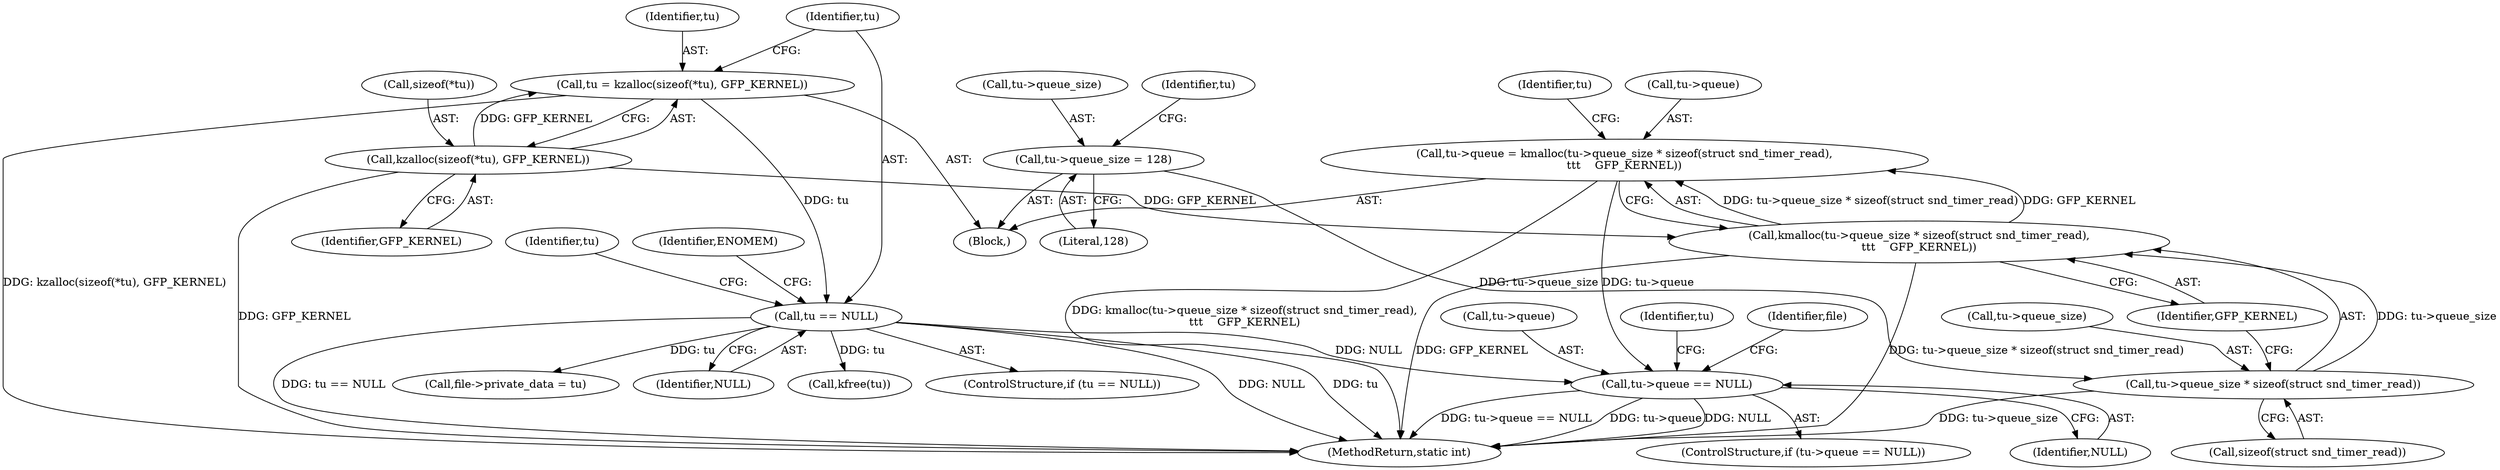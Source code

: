 digraph "0_linux_af368027a49a751d6ff4ee9e3f9961f35bb4fede_0@pointer" {
"1000169" [label="(Call,tu->queue == NULL)"];
"1000156" [label="(Call,tu->queue = kmalloc(tu->queue_size * sizeof(struct snd_timer_read),\n\t\t\t    GFP_KERNEL))"];
"1000160" [label="(Call,kmalloc(tu->queue_size * sizeof(struct snd_timer_read),\n\t\t\t    GFP_KERNEL))"];
"1000161" [label="(Call,tu->queue_size * sizeof(struct snd_timer_read))"];
"1000151" [label="(Call,tu->queue_size = 128)"];
"1000119" [label="(Call,kzalloc(sizeof(*tu), GFP_KERNEL))"];
"1000125" [label="(Call,tu == NULL)"];
"1000117" [label="(Call,tu = kzalloc(sizeof(*tu), GFP_KERNEL))"];
"1000120" [label="(Call,sizeof(*tu))"];
"1000124" [label="(ControlStructure,if (tu == NULL))"];
"1000171" [label="(Identifier,tu)"];
"1000176" [label="(Identifier,tu)"];
"1000151" [label="(Call,tu->queue_size = 128)"];
"1000126" [label="(Identifier,tu)"];
"1000160" [label="(Call,kmalloc(tu->queue_size * sizeof(struct snd_timer_read),\n\t\t\t    GFP_KERNEL))"];
"1000162" [label="(Call,tu->queue_size)"];
"1000167" [label="(Identifier,GFP_KERNEL)"];
"1000156" [label="(Call,tu->queue = kmalloc(tu->queue_size * sizeof(struct snd_timer_read),\n\t\t\t    GFP_KERNEL))"];
"1000165" [label="(Call,sizeof(struct snd_timer_read))"];
"1000152" [label="(Call,tu->queue_size)"];
"1000127" [label="(Identifier,NULL)"];
"1000180" [label="(Call,file->private_data = tu)"];
"1000175" [label="(Call,kfree(tu))"];
"1000118" [label="(Identifier,tu)"];
"1000119" [label="(Call,kzalloc(sizeof(*tu), GFP_KERNEL))"];
"1000157" [label="(Call,tu->queue)"];
"1000182" [label="(Identifier,file)"];
"1000125" [label="(Call,tu == NULL)"];
"1000170" [label="(Call,tu->queue)"];
"1000161" [label="(Call,tu->queue_size * sizeof(struct snd_timer_read))"];
"1000187" [label="(MethodReturn,static int)"];
"1000173" [label="(Identifier,NULL)"];
"1000155" [label="(Literal,128)"];
"1000158" [label="(Identifier,tu)"];
"1000123" [label="(Identifier,GFP_KERNEL)"];
"1000134" [label="(Identifier,tu)"];
"1000169" [label="(Call,tu->queue == NULL)"];
"1000103" [label="(Block,)"];
"1000117" [label="(Call,tu = kzalloc(sizeof(*tu), GFP_KERNEL))"];
"1000168" [label="(ControlStructure,if (tu->queue == NULL))"];
"1000130" [label="(Identifier,ENOMEM)"];
"1000169" -> "1000168"  [label="AST: "];
"1000169" -> "1000173"  [label="CFG: "];
"1000170" -> "1000169"  [label="AST: "];
"1000173" -> "1000169"  [label="AST: "];
"1000176" -> "1000169"  [label="CFG: "];
"1000182" -> "1000169"  [label="CFG: "];
"1000169" -> "1000187"  [label="DDG: tu->queue == NULL"];
"1000169" -> "1000187"  [label="DDG: tu->queue"];
"1000169" -> "1000187"  [label="DDG: NULL"];
"1000156" -> "1000169"  [label="DDG: tu->queue"];
"1000125" -> "1000169"  [label="DDG: NULL"];
"1000156" -> "1000103"  [label="AST: "];
"1000156" -> "1000160"  [label="CFG: "];
"1000157" -> "1000156"  [label="AST: "];
"1000160" -> "1000156"  [label="AST: "];
"1000171" -> "1000156"  [label="CFG: "];
"1000156" -> "1000187"  [label="DDG: kmalloc(tu->queue_size * sizeof(struct snd_timer_read),\n\t\t\t    GFP_KERNEL)"];
"1000160" -> "1000156"  [label="DDG: tu->queue_size * sizeof(struct snd_timer_read)"];
"1000160" -> "1000156"  [label="DDG: GFP_KERNEL"];
"1000160" -> "1000167"  [label="CFG: "];
"1000161" -> "1000160"  [label="AST: "];
"1000167" -> "1000160"  [label="AST: "];
"1000160" -> "1000187"  [label="DDG: GFP_KERNEL"];
"1000160" -> "1000187"  [label="DDG: tu->queue_size * sizeof(struct snd_timer_read)"];
"1000161" -> "1000160"  [label="DDG: tu->queue_size"];
"1000119" -> "1000160"  [label="DDG: GFP_KERNEL"];
"1000161" -> "1000165"  [label="CFG: "];
"1000162" -> "1000161"  [label="AST: "];
"1000165" -> "1000161"  [label="AST: "];
"1000167" -> "1000161"  [label="CFG: "];
"1000161" -> "1000187"  [label="DDG: tu->queue_size"];
"1000151" -> "1000161"  [label="DDG: tu->queue_size"];
"1000151" -> "1000103"  [label="AST: "];
"1000151" -> "1000155"  [label="CFG: "];
"1000152" -> "1000151"  [label="AST: "];
"1000155" -> "1000151"  [label="AST: "];
"1000158" -> "1000151"  [label="CFG: "];
"1000119" -> "1000117"  [label="AST: "];
"1000119" -> "1000123"  [label="CFG: "];
"1000120" -> "1000119"  [label="AST: "];
"1000123" -> "1000119"  [label="AST: "];
"1000117" -> "1000119"  [label="CFG: "];
"1000119" -> "1000187"  [label="DDG: GFP_KERNEL"];
"1000119" -> "1000117"  [label="DDG: GFP_KERNEL"];
"1000125" -> "1000124"  [label="AST: "];
"1000125" -> "1000127"  [label="CFG: "];
"1000126" -> "1000125"  [label="AST: "];
"1000127" -> "1000125"  [label="AST: "];
"1000130" -> "1000125"  [label="CFG: "];
"1000134" -> "1000125"  [label="CFG: "];
"1000125" -> "1000187"  [label="DDG: tu == NULL"];
"1000125" -> "1000187"  [label="DDG: NULL"];
"1000125" -> "1000187"  [label="DDG: tu"];
"1000117" -> "1000125"  [label="DDG: tu"];
"1000125" -> "1000175"  [label="DDG: tu"];
"1000125" -> "1000180"  [label="DDG: tu"];
"1000117" -> "1000103"  [label="AST: "];
"1000118" -> "1000117"  [label="AST: "];
"1000126" -> "1000117"  [label="CFG: "];
"1000117" -> "1000187"  [label="DDG: kzalloc(sizeof(*tu), GFP_KERNEL)"];
}
